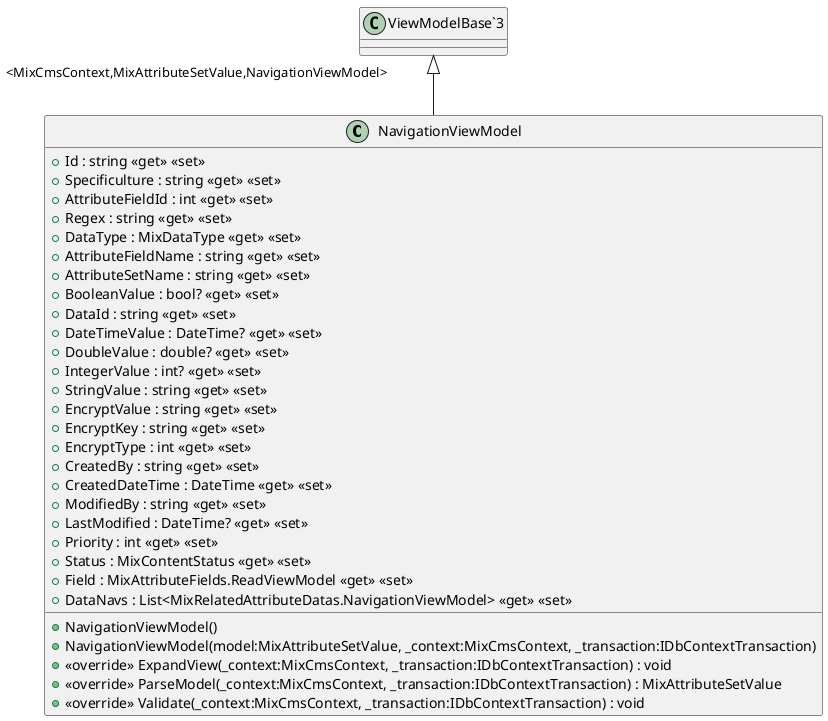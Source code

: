 @startuml
class NavigationViewModel {
    + Id : string <<get>> <<set>>
    + Specificulture : string <<get>> <<set>>
    + AttributeFieldId : int <<get>> <<set>>
    + Regex : string <<get>> <<set>>
    + DataType : MixDataType <<get>> <<set>>
    + AttributeFieldName : string <<get>> <<set>>
    + AttributeSetName : string <<get>> <<set>>
    + BooleanValue : bool? <<get>> <<set>>
    + DataId : string <<get>> <<set>>
    + DateTimeValue : DateTime? <<get>> <<set>>
    + DoubleValue : double? <<get>> <<set>>
    + IntegerValue : int? <<get>> <<set>>
    + StringValue : string <<get>> <<set>>
    + EncryptValue : string <<get>> <<set>>
    + EncryptKey : string <<get>> <<set>>
    + EncryptType : int <<get>> <<set>>
    + CreatedBy : string <<get>> <<set>>
    + CreatedDateTime : DateTime <<get>> <<set>>
    + ModifiedBy : string <<get>> <<set>>
    + LastModified : DateTime? <<get>> <<set>>
    + Priority : int <<get>> <<set>>
    + Status : MixContentStatus <<get>> <<set>>
    + Field : MixAttributeFields.ReadViewModel <<get>> <<set>>
    + DataNavs : List<MixRelatedAttributeDatas.NavigationViewModel> <<get>> <<set>>
    + NavigationViewModel()
    + NavigationViewModel(model:MixAttributeSetValue, _context:MixCmsContext, _transaction:IDbContextTransaction)
    + <<override>> ExpandView(_context:MixCmsContext, _transaction:IDbContextTransaction) : void
    + <<override>> ParseModel(_context:MixCmsContext, _transaction:IDbContextTransaction) : MixAttributeSetValue
    + <<override>> Validate(_context:MixCmsContext, _transaction:IDbContextTransaction) : void
}
"ViewModelBase`3" "<MixCmsContext,MixAttributeSetValue,NavigationViewModel>" <|-- NavigationViewModel
@enduml

